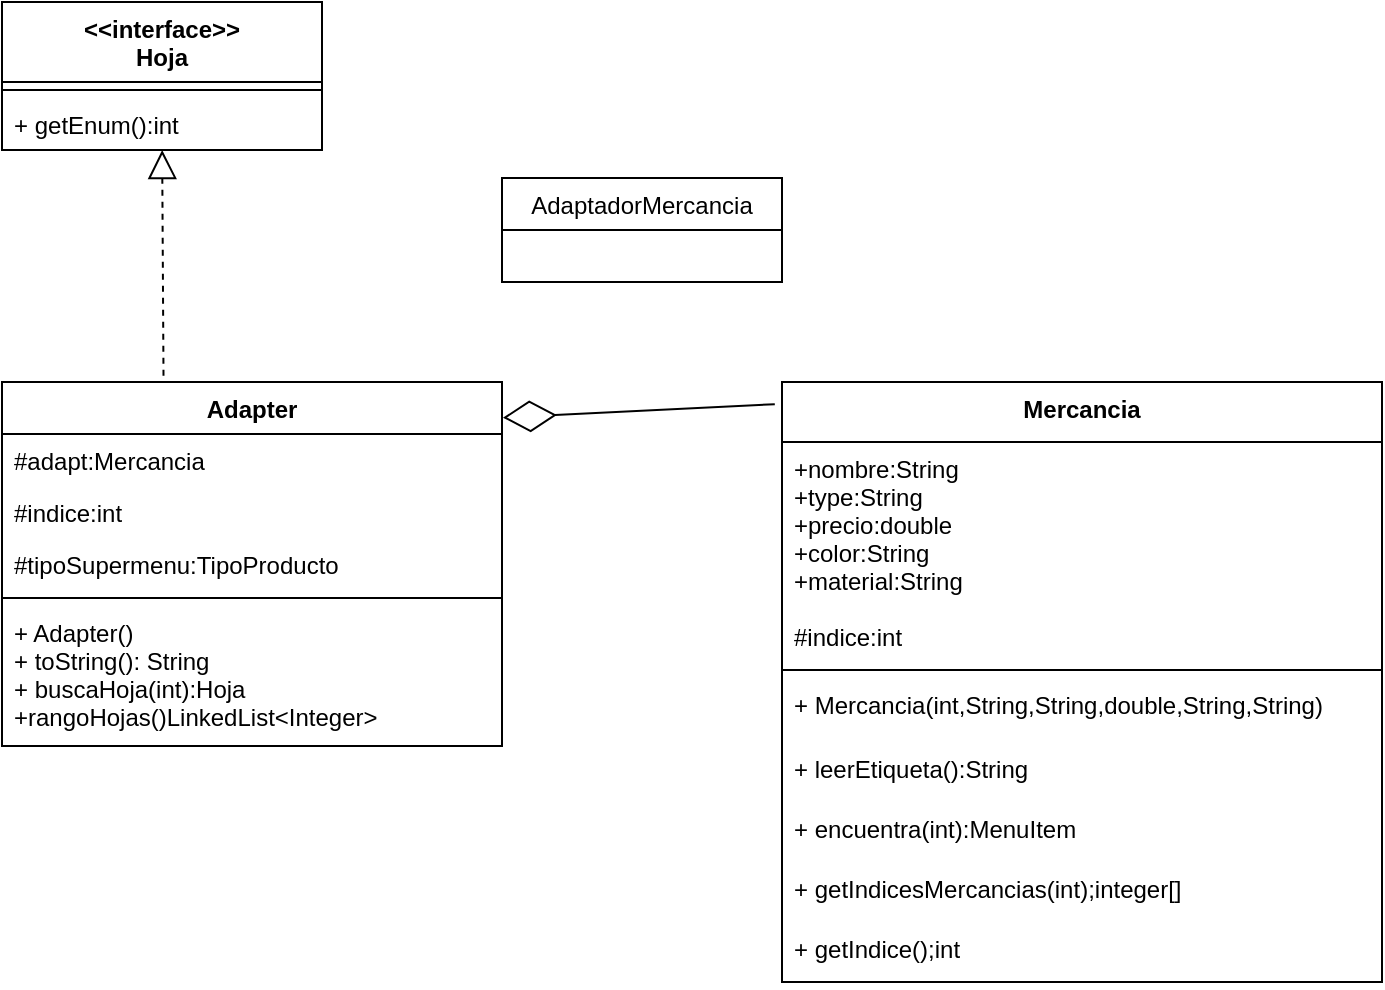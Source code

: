 <mxfile version="13.9.7" type="device"><diagram id="5bkMZD30vewf3lm7BBEv" name="Page-1"><mxGraphModel dx="2187" dy="1828" grid="1" gridSize="10" guides="1" tooltips="1" connect="1" arrows="1" fold="1" page="1" pageScale="1" pageWidth="827" pageHeight="1169" math="0" shadow="0"><root><mxCell id="0"/><mxCell id="1" parent="0"/><mxCell id="4RvHICBWk5gI1mkjCIUd-9" value="Adapter" style="swimlane;fontStyle=1;align=center;verticalAlign=top;childLayout=stackLayout;horizontal=1;startSize=26;horizontalStack=0;resizeParent=1;resizeParentMax=0;resizeLast=0;collapsible=1;marginBottom=0;" parent="1" vertex="1"><mxGeometry x="-70" y="50" width="250" height="182" as="geometry"/></mxCell><mxCell id="wTWjqsk3FrmvfJP6N0VC-1" value="#adapt:Mercancia" style="text;strokeColor=none;fillColor=none;align=left;verticalAlign=top;spacingLeft=4;spacingRight=4;overflow=hidden;rotatable=0;points=[[0,0.5],[1,0.5]];portConstraint=eastwest;" parent="4RvHICBWk5gI1mkjCIUd-9" vertex="1"><mxGeometry y="26" width="250" height="26" as="geometry"/></mxCell><mxCell id="vkTqdkaM0bphPuaGX7iE-1" value="#indice:int" style="text;strokeColor=none;fillColor=none;align=left;verticalAlign=top;spacingLeft=4;spacingRight=4;overflow=hidden;rotatable=0;points=[[0,0.5],[1,0.5]];portConstraint=eastwest;" vertex="1" parent="4RvHICBWk5gI1mkjCIUd-9"><mxGeometry y="52" width="250" height="26" as="geometry"/></mxCell><mxCell id="4RvHICBWk5gI1mkjCIUd-10" value="#tipoSupermenu:TipoProducto" style="text;strokeColor=none;fillColor=none;align=left;verticalAlign=top;spacingLeft=4;spacingRight=4;overflow=hidden;rotatable=0;points=[[0,0.5],[1,0.5]];portConstraint=eastwest;" parent="4RvHICBWk5gI1mkjCIUd-9" vertex="1"><mxGeometry y="78" width="250" height="26" as="geometry"/></mxCell><mxCell id="4RvHICBWk5gI1mkjCIUd-11" value="" style="line;strokeWidth=1;fillColor=none;align=left;verticalAlign=middle;spacingTop=-1;spacingLeft=3;spacingRight=3;rotatable=0;labelPosition=right;points=[];portConstraint=eastwest;" parent="4RvHICBWk5gI1mkjCIUd-9" vertex="1"><mxGeometry y="104" width="250" height="8" as="geometry"/></mxCell><mxCell id="4RvHICBWk5gI1mkjCIUd-12" value="+ Adapter()&#xA;+ toString(): String&#xA;+ buscaHoja(int):Hoja&#xA;+rangoHojas()LinkedList&lt;Integer&gt;" style="text;strokeColor=none;fillColor=none;align=left;verticalAlign=top;spacingLeft=4;spacingRight=4;overflow=hidden;rotatable=0;points=[[0,0.5],[1,0.5]];portConstraint=eastwest;" parent="4RvHICBWk5gI1mkjCIUd-9" vertex="1"><mxGeometry y="112" width="250" height="70" as="geometry"/></mxCell><mxCell id="4RvHICBWk5gI1mkjCIUd-16" value="" style="endArrow=diamondThin;endFill=0;endSize=24;html=1;exitX=-0.012;exitY=0.037;exitDx=0;exitDy=0;exitPerimeter=0;entryX=1.002;entryY=0.098;entryDx=0;entryDy=0;entryPerimeter=0;" parent="1" source="4RvHICBWk5gI1mkjCIUd-1" target="4RvHICBWk5gI1mkjCIUd-9" edge="1"><mxGeometry width="160" relative="1" as="geometry"><mxPoint x="190" y="200" as="sourcePoint"/><mxPoint x="350" y="200" as="targetPoint"/></mxGeometry></mxCell><mxCell id="4RvHICBWk5gI1mkjCIUd-1" value="Mercancia" style="swimlane;fontStyle=1;align=center;verticalAlign=top;childLayout=stackLayout;horizontal=1;startSize=30;horizontalStack=0;resizeParent=1;resizeParentMax=0;resizeLast=0;collapsible=1;marginBottom=0;" parent="1" vertex="1"><mxGeometry x="320" y="50" width="300" height="300" as="geometry"/></mxCell><mxCell id="4RvHICBWk5gI1mkjCIUd-2" value="+nombre:String&#xA;+type:String&#xA;+precio:double&#xA;+color:String&#xA;+material:String" style="text;strokeColor=none;fillColor=none;align=left;verticalAlign=top;spacingLeft=4;spacingRight=4;overflow=hidden;rotatable=0;points=[[0,0.5],[1,0.5]];portConstraint=eastwest;" parent="4RvHICBWk5gI1mkjCIUd-1" vertex="1"><mxGeometry y="30" width="300" height="84" as="geometry"/></mxCell><mxCell id="vkTqdkaM0bphPuaGX7iE-2" value="#indice:int" style="text;strokeColor=none;fillColor=none;align=left;verticalAlign=top;spacingLeft=4;spacingRight=4;overflow=hidden;rotatable=0;points=[[0,0.5],[1,0.5]];portConstraint=eastwest;" vertex="1" parent="4RvHICBWk5gI1mkjCIUd-1"><mxGeometry y="114" width="300" height="26" as="geometry"/></mxCell><mxCell id="4RvHICBWk5gI1mkjCIUd-3" value="" style="line;strokeWidth=1;fillColor=none;align=left;verticalAlign=middle;spacingTop=-1;spacingLeft=3;spacingRight=3;rotatable=0;labelPosition=right;points=[];portConstraint=eastwest;" parent="4RvHICBWk5gI1mkjCIUd-1" vertex="1"><mxGeometry y="140" width="300" height="8" as="geometry"/></mxCell><mxCell id="4RvHICBWk5gI1mkjCIUd-4" value="+ Mercancia(int,String,String,double,String,String)" style="text;strokeColor=none;fillColor=none;align=left;verticalAlign=top;spacingLeft=4;spacingRight=4;overflow=hidden;rotatable=0;points=[[0,0.5],[1,0.5]];portConstraint=eastwest;" parent="4RvHICBWk5gI1mkjCIUd-1" vertex="1"><mxGeometry y="148" width="300" height="32" as="geometry"/></mxCell><mxCell id="AF6uCojrH6PkhH3pW_Yk-6" value="+ leerEtiqueta():String" style="text;strokeColor=none;fillColor=none;align=left;verticalAlign=top;spacingLeft=4;spacingRight=4;overflow=hidden;rotatable=0;points=[[0,0.5],[1,0.5]];portConstraint=eastwest;" parent="4RvHICBWk5gI1mkjCIUd-1" vertex="1"><mxGeometry y="180" width="300" height="30" as="geometry"/></mxCell><mxCell id="AF6uCojrH6PkhH3pW_Yk-7" value="+ encuentra(int):MenuItem" style="text;strokeColor=none;fillColor=none;align=left;verticalAlign=top;spacingLeft=4;spacingRight=4;overflow=hidden;rotatable=0;points=[[0,0.5],[1,0.5]];portConstraint=eastwest;" parent="4RvHICBWk5gI1mkjCIUd-1" vertex="1"><mxGeometry y="210" width="300" height="30" as="geometry"/></mxCell><mxCell id="AF6uCojrH6PkhH3pW_Yk-8" value="+ getIndicesMercancias(int);integer[]" style="text;strokeColor=none;fillColor=none;align=left;verticalAlign=top;spacingLeft=4;spacingRight=4;overflow=hidden;rotatable=0;points=[[0,0.5],[1,0.5]];portConstraint=eastwest;" parent="4RvHICBWk5gI1mkjCIUd-1" vertex="1"><mxGeometry y="240" width="300" height="30" as="geometry"/></mxCell><mxCell id="wTWjqsk3FrmvfJP6N0VC-18" value="+ getIndice();int" style="text;strokeColor=none;fillColor=none;align=left;verticalAlign=top;spacingLeft=4;spacingRight=4;overflow=hidden;rotatable=0;points=[[0,0.5],[1,0.5]];portConstraint=eastwest;" parent="4RvHICBWk5gI1mkjCIUd-1" vertex="1"><mxGeometry y="270" width="300" height="30" as="geometry"/></mxCell><mxCell id="wTWjqsk3FrmvfJP6N0VC-16" value="" style="endArrow=block;dashed=1;endFill=0;endSize=12;html=1;exitX=0.323;exitY=-0.017;exitDx=0;exitDy=0;exitPerimeter=0;" parent="1" source="4RvHICBWk5gI1mkjCIUd-9" target="wTWjqsk3FrmvfJP6N0VC-14" edge="1"><mxGeometry width="160" relative="1" as="geometry"><mxPoint x="-90" y="10" as="sourcePoint"/><mxPoint x="70" y="10" as="targetPoint"/></mxGeometry></mxCell><mxCell id="wTWjqsk3FrmvfJP6N0VC-11" value="&lt;&lt;interface&gt;&gt;&#xA;Hoja&#xA;" style="swimlane;fontStyle=1;align=center;verticalAlign=top;childLayout=stackLayout;horizontal=1;startSize=40;horizontalStack=0;resizeParent=1;resizeParentMax=0;resizeLast=0;collapsible=1;marginBottom=0;" parent="1" vertex="1"><mxGeometry x="-70" y="-140" width="160" height="74" as="geometry"/></mxCell><mxCell id="wTWjqsk3FrmvfJP6N0VC-13" value="" style="line;strokeWidth=1;fillColor=none;align=left;verticalAlign=middle;spacingTop=-1;spacingLeft=3;spacingRight=3;rotatable=0;labelPosition=right;points=[];portConstraint=eastwest;" parent="wTWjqsk3FrmvfJP6N0VC-11" vertex="1"><mxGeometry y="40" width="160" height="8" as="geometry"/></mxCell><mxCell id="wTWjqsk3FrmvfJP6N0VC-14" value="+ getEnum():int " style="text;strokeColor=none;fillColor=none;align=left;verticalAlign=top;spacingLeft=4;spacingRight=4;overflow=hidden;rotatable=0;points=[[0,0.5],[1,0.5]];portConstraint=eastwest;" parent="wTWjqsk3FrmvfJP6N0VC-11" vertex="1"><mxGeometry y="48" width="160" height="26" as="geometry"/></mxCell><mxCell id="vkTqdkaM0bphPuaGX7iE-3" value="AdaptadorMercancia" style="swimlane;fontStyle=0;childLayout=stackLayout;horizontal=1;startSize=26;fillColor=none;horizontalStack=0;resizeParent=1;resizeParentMax=0;resizeLast=0;collapsible=1;marginBottom=0;" vertex="1" parent="1"><mxGeometry x="180" y="-52" width="140" height="52" as="geometry"/></mxCell></root></mxGraphModel></diagram></mxfile>